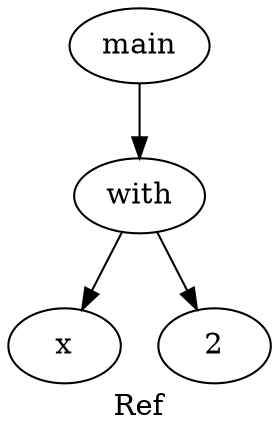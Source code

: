 digraph grafo {
  label="Ref";
  88167088652352 [ label="main" ];
  88167088652352 -> 88167088652496;
  88167088652496 [ label="with" ];
  88167088652496 -> 88167088652400;
  88167088652400 [ label="x" ];
  88167088652496 -> 88167088652448;
  88167088652448 [ label="2" ];
}
